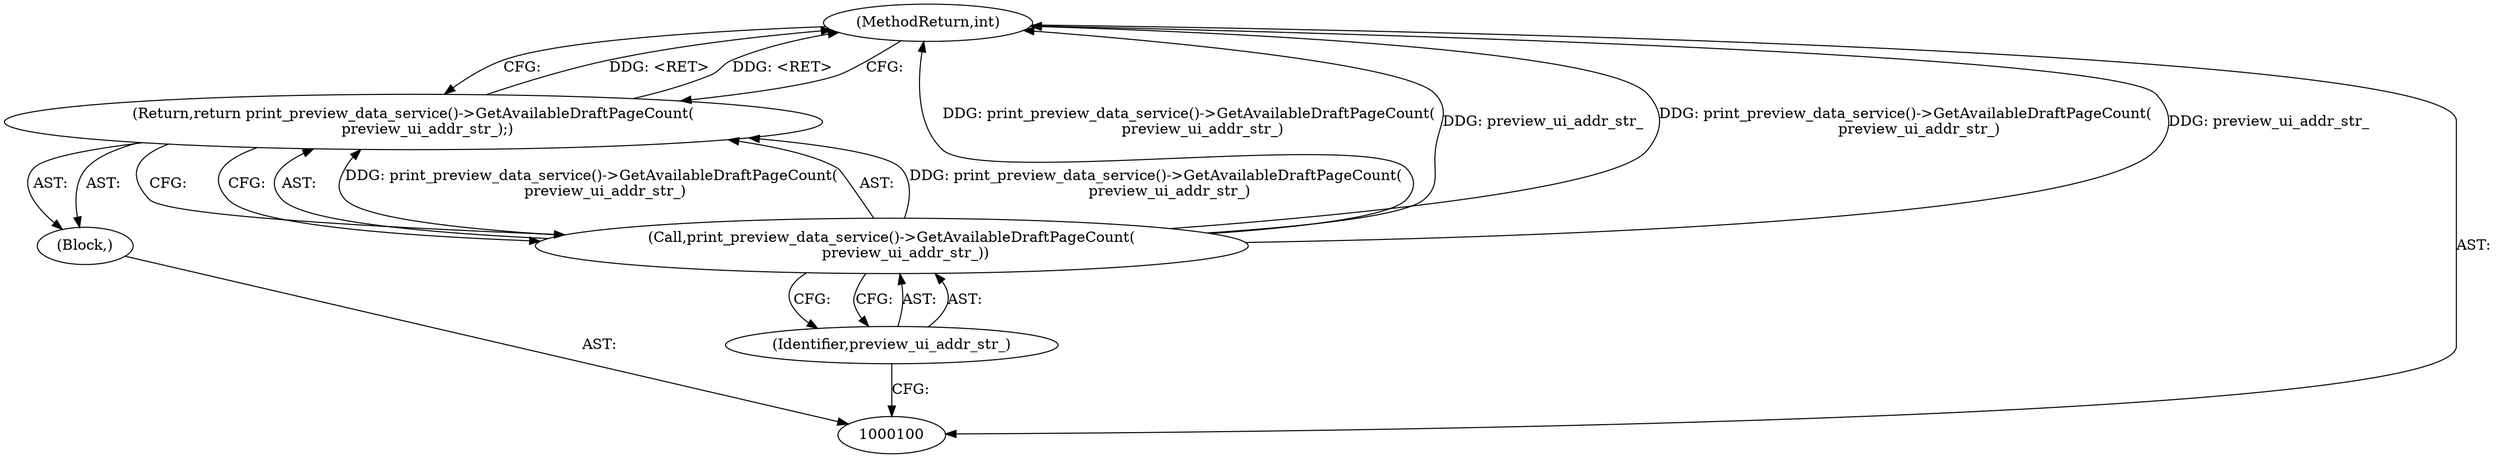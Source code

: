 digraph "1_Chrome_116d0963cadfbf55ef2ec3d13781987c4d80517a_12" {
"1000105" [label="(MethodReturn,int)"];
"1000101" [label="(Block,)"];
"1000102" [label="(Return,return print_preview_data_service()->GetAvailableDraftPageCount(\n      preview_ui_addr_str_);)"];
"1000103" [label="(Call,print_preview_data_service()->GetAvailableDraftPageCount(\n      preview_ui_addr_str_))"];
"1000104" [label="(Identifier,preview_ui_addr_str_)"];
"1000105" -> "1000100"  [label="AST: "];
"1000105" -> "1000102"  [label="CFG: "];
"1000103" -> "1000105"  [label="DDG: print_preview_data_service()->GetAvailableDraftPageCount(\n      preview_ui_addr_str_)"];
"1000103" -> "1000105"  [label="DDG: preview_ui_addr_str_"];
"1000102" -> "1000105"  [label="DDG: <RET>"];
"1000101" -> "1000100"  [label="AST: "];
"1000102" -> "1000101"  [label="AST: "];
"1000102" -> "1000101"  [label="AST: "];
"1000102" -> "1000103"  [label="CFG: "];
"1000103" -> "1000102"  [label="AST: "];
"1000105" -> "1000102"  [label="CFG: "];
"1000102" -> "1000105"  [label="DDG: <RET>"];
"1000103" -> "1000102"  [label="DDG: print_preview_data_service()->GetAvailableDraftPageCount(\n      preview_ui_addr_str_)"];
"1000103" -> "1000102"  [label="AST: "];
"1000103" -> "1000104"  [label="CFG: "];
"1000104" -> "1000103"  [label="AST: "];
"1000102" -> "1000103"  [label="CFG: "];
"1000103" -> "1000105"  [label="DDG: print_preview_data_service()->GetAvailableDraftPageCount(\n      preview_ui_addr_str_)"];
"1000103" -> "1000105"  [label="DDG: preview_ui_addr_str_"];
"1000103" -> "1000102"  [label="DDG: print_preview_data_service()->GetAvailableDraftPageCount(\n      preview_ui_addr_str_)"];
"1000104" -> "1000103"  [label="AST: "];
"1000104" -> "1000100"  [label="CFG: "];
"1000103" -> "1000104"  [label="CFG: "];
}
